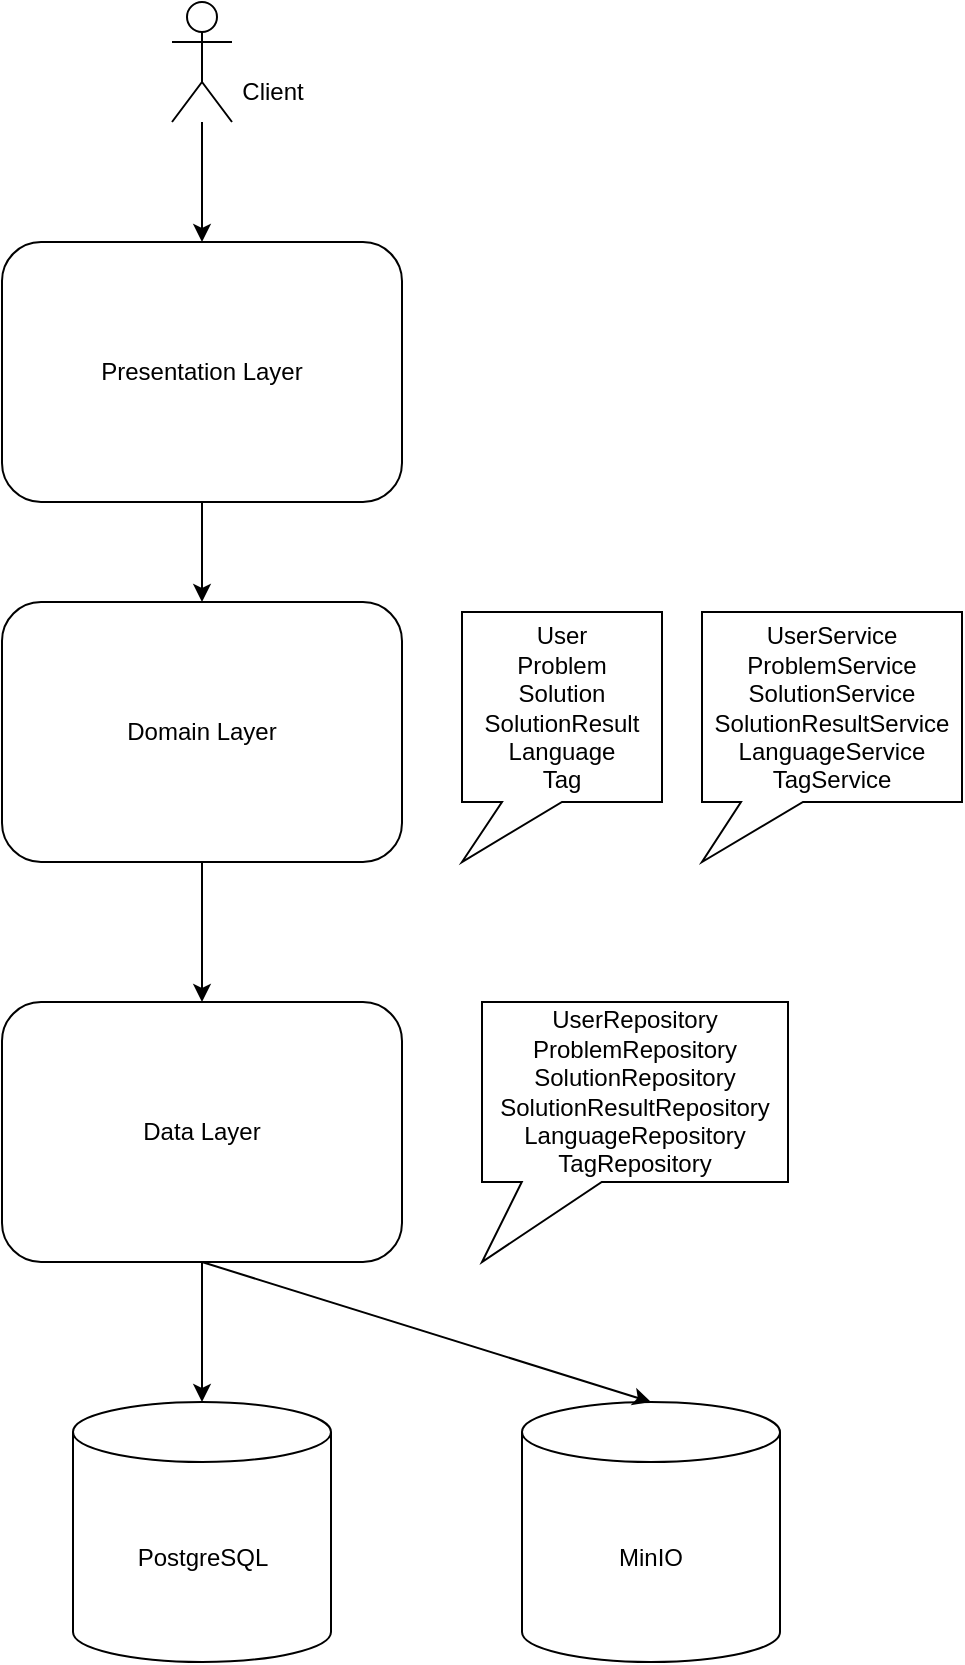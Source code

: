 <mxfile version="22.1.22" type="embed">
  <diagram id="23iRSUPoRavnBvh4doch" name="Page-1">
    <mxGraphModel dx="644" dy="1469" grid="1" gridSize="10" guides="1" tooltips="1" connect="1" arrows="1" fold="1" page="1" pageScale="1" pageWidth="827" pageHeight="1169" background="none" math="0" shadow="0">
      <root>
        <mxCell id="0" />
        <mxCell id="1" parent="0" />
        <mxCell id="2" value="Presentation Layer" style="rounded=1;whiteSpace=wrap;html=1;" parent="1" vertex="1">
          <mxGeometry x="640" y="-110" width="200" height="130" as="geometry" />
        </mxCell>
        <mxCell id="4" value="" style="endArrow=classic;html=1;rounded=0;entryX=0.5;entryY=0;entryDx=0;entryDy=0;" parent="1" source="12" target="2" edge="1">
          <mxGeometry width="50" height="50" relative="1" as="geometry">
            <mxPoint x="50" y="335" as="sourcePoint" />
            <mxPoint x="-40" y="270" as="targetPoint" />
          </mxGeometry>
        </mxCell>
        <mxCell id="5" value="" style="endArrow=classic;html=1;rounded=0;exitX=0.5;exitY=1;exitDx=0;exitDy=0;entryX=0.5;entryY=0;entryDx=0;entryDy=0;" parent="1" source="2" target="7" edge="1">
          <mxGeometry width="50" height="50" relative="1" as="geometry">
            <mxPoint x="340" y="334.66" as="sourcePoint" />
            <mxPoint x="420" y="335" as="targetPoint" />
          </mxGeometry>
        </mxCell>
        <mxCell id="7" value="Domain Layer" style="rounded=1;whiteSpace=wrap;html=1;" parent="1" vertex="1">
          <mxGeometry x="640" y="70" width="200" height="130" as="geometry" />
        </mxCell>
        <mxCell id="9" value="User&lt;br&gt;Problem&lt;br&gt;Solution&lt;br&gt;SolutionResult&lt;br&gt;Language&lt;br&gt;Tag" style="shape=callout;whiteSpace=wrap;html=1;perimeter=calloutPerimeter;position2=0;size=30;position=0.2;base=30;" parent="1" vertex="1">
          <mxGeometry x="870" y="75" width="100" height="125" as="geometry" />
        </mxCell>
        <mxCell id="10" value="UserService&lt;br&gt;ProblemService&lt;br&gt;SolutionService&lt;br&gt;SolutionResultService&lt;br&gt;LanguageService&lt;br&gt;TagService" style="shape=callout;whiteSpace=wrap;html=1;perimeter=calloutPerimeter;position2=0;size=30;position=0.15;base=31;" parent="1" vertex="1">
          <mxGeometry x="990" y="75" width="130" height="125" as="geometry" />
        </mxCell>
        <mxCell id="11" value="" style="endArrow=classic;html=1;rounded=0;exitX=0.5;exitY=1;exitDx=0;exitDy=0;" parent="1" source="7" target="13" edge="1">
          <mxGeometry width="50" height="50" relative="1" as="geometry">
            <mxPoint x="790" y="334.58" as="sourcePoint" />
            <mxPoint x="840" y="335" as="targetPoint" />
          </mxGeometry>
        </mxCell>
        <mxCell id="12" value="" style="shape=umlActor;verticalLabelPosition=bottom;verticalAlign=top;html=1;outlineConnect=0;" parent="1" vertex="1">
          <mxGeometry x="725" y="-230" width="30" height="60" as="geometry" />
        </mxCell>
        <mxCell id="13" value="Data Layer" style="rounded=1;whiteSpace=wrap;html=1;" parent="1" vertex="1">
          <mxGeometry x="640" y="270" width="200" height="130" as="geometry" />
        </mxCell>
        <mxCell id="15" value="UserRepository&lt;br&gt;ProblemRepository&lt;br&gt;SolutionRepository&lt;br&gt;SolutionResultRepository&lt;br&gt;LanguageRepository&lt;br&gt;TagRepository" style="shape=callout;whiteSpace=wrap;html=1;perimeter=calloutPerimeter;size=40;position=0.13;position2=0;base=40;" parent="1" vertex="1">
          <mxGeometry x="880" y="270" width="153" height="130" as="geometry" />
        </mxCell>
        <mxCell id="17" value="PostgreSQL" style="shape=cylinder3;whiteSpace=wrap;html=1;boundedLbl=1;backgroundOutline=1;size=15;" parent="1" vertex="1">
          <mxGeometry x="675.5" y="470" width="129" height="130" as="geometry" />
        </mxCell>
        <mxCell id="18" value="MinIO" style="shape=cylinder3;whiteSpace=wrap;html=1;boundedLbl=1;backgroundOutline=1;size=15;" parent="1" vertex="1">
          <mxGeometry x="900" y="470" width="129" height="130" as="geometry" />
        </mxCell>
        <mxCell id="19" value="" style="endArrow=classic;html=1;rounded=0;exitX=0.5;exitY=1;exitDx=0;exitDy=0;entryX=0.5;entryY=0;entryDx=0;entryDy=0;entryPerimeter=0;" parent="1" source="13" target="17" edge="1">
          <mxGeometry width="50" height="50" relative="1" as="geometry">
            <mxPoint x="1120" y="330" as="sourcePoint" />
            <mxPoint x="1170" y="280" as="targetPoint" />
          </mxGeometry>
        </mxCell>
        <mxCell id="20" value="" style="endArrow=classic;html=1;rounded=0;exitX=0.5;exitY=1;exitDx=0;exitDy=0;entryX=0.5;entryY=0;entryDx=0;entryDy=0;entryPerimeter=0;" parent="1" source="13" target="18" edge="1">
          <mxGeometry width="50" height="50" relative="1" as="geometry">
            <mxPoint x="1130" y="410" as="sourcePoint" />
            <mxPoint x="1180" y="360" as="targetPoint" />
          </mxGeometry>
        </mxCell>
        <mxCell id="21" value="Client" style="text;html=1;align=center;verticalAlign=middle;resizable=0;points=[];autosize=1;strokeColor=none;fillColor=none;" parent="1" vertex="1">
          <mxGeometry x="750" y="-200" width="50" height="30" as="geometry" />
        </mxCell>
      </root>
    </mxGraphModel>
  </diagram>
</mxfile>
